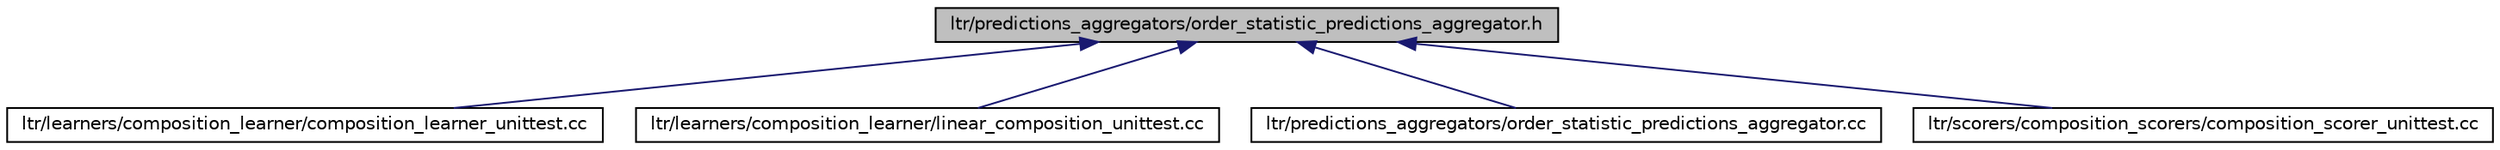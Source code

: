 digraph G
{
  edge [fontname="Helvetica",fontsize="10",labelfontname="Helvetica",labelfontsize="10"];
  node [fontname="Helvetica",fontsize="10",shape=record];
  Node1 [label="ltr/predictions_aggregators/order_statistic_predictions_aggregator.h",height=0.2,width=0.4,color="black", fillcolor="grey75", style="filled" fontcolor="black"];
  Node1 -> Node2 [dir="back",color="midnightblue",fontsize="10",style="solid",fontname="Helvetica"];
  Node2 [label="ltr/learners/composition_learner/composition_learner_unittest.cc",height=0.2,width=0.4,color="black", fillcolor="white", style="filled",URL="$composition__learner__unittest_8cc.html"];
  Node1 -> Node3 [dir="back",color="midnightblue",fontsize="10",style="solid",fontname="Helvetica"];
  Node3 [label="ltr/learners/composition_learner/linear_composition_unittest.cc",height=0.2,width=0.4,color="black", fillcolor="white", style="filled",URL="$linear__composition__unittest_8cc.html"];
  Node1 -> Node4 [dir="back",color="midnightblue",fontsize="10",style="solid",fontname="Helvetica"];
  Node4 [label="ltr/predictions_aggregators/order_statistic_predictions_aggregator.cc",height=0.2,width=0.4,color="black", fillcolor="white", style="filled",URL="$order__statistic__predictions__aggregator_8cc.html"];
  Node1 -> Node5 [dir="back",color="midnightblue",fontsize="10",style="solid",fontname="Helvetica"];
  Node5 [label="ltr/scorers/composition_scorers/composition_scorer_unittest.cc",height=0.2,width=0.4,color="black", fillcolor="white", style="filled",URL="$composition__scorer__unittest_8cc.html"];
}
